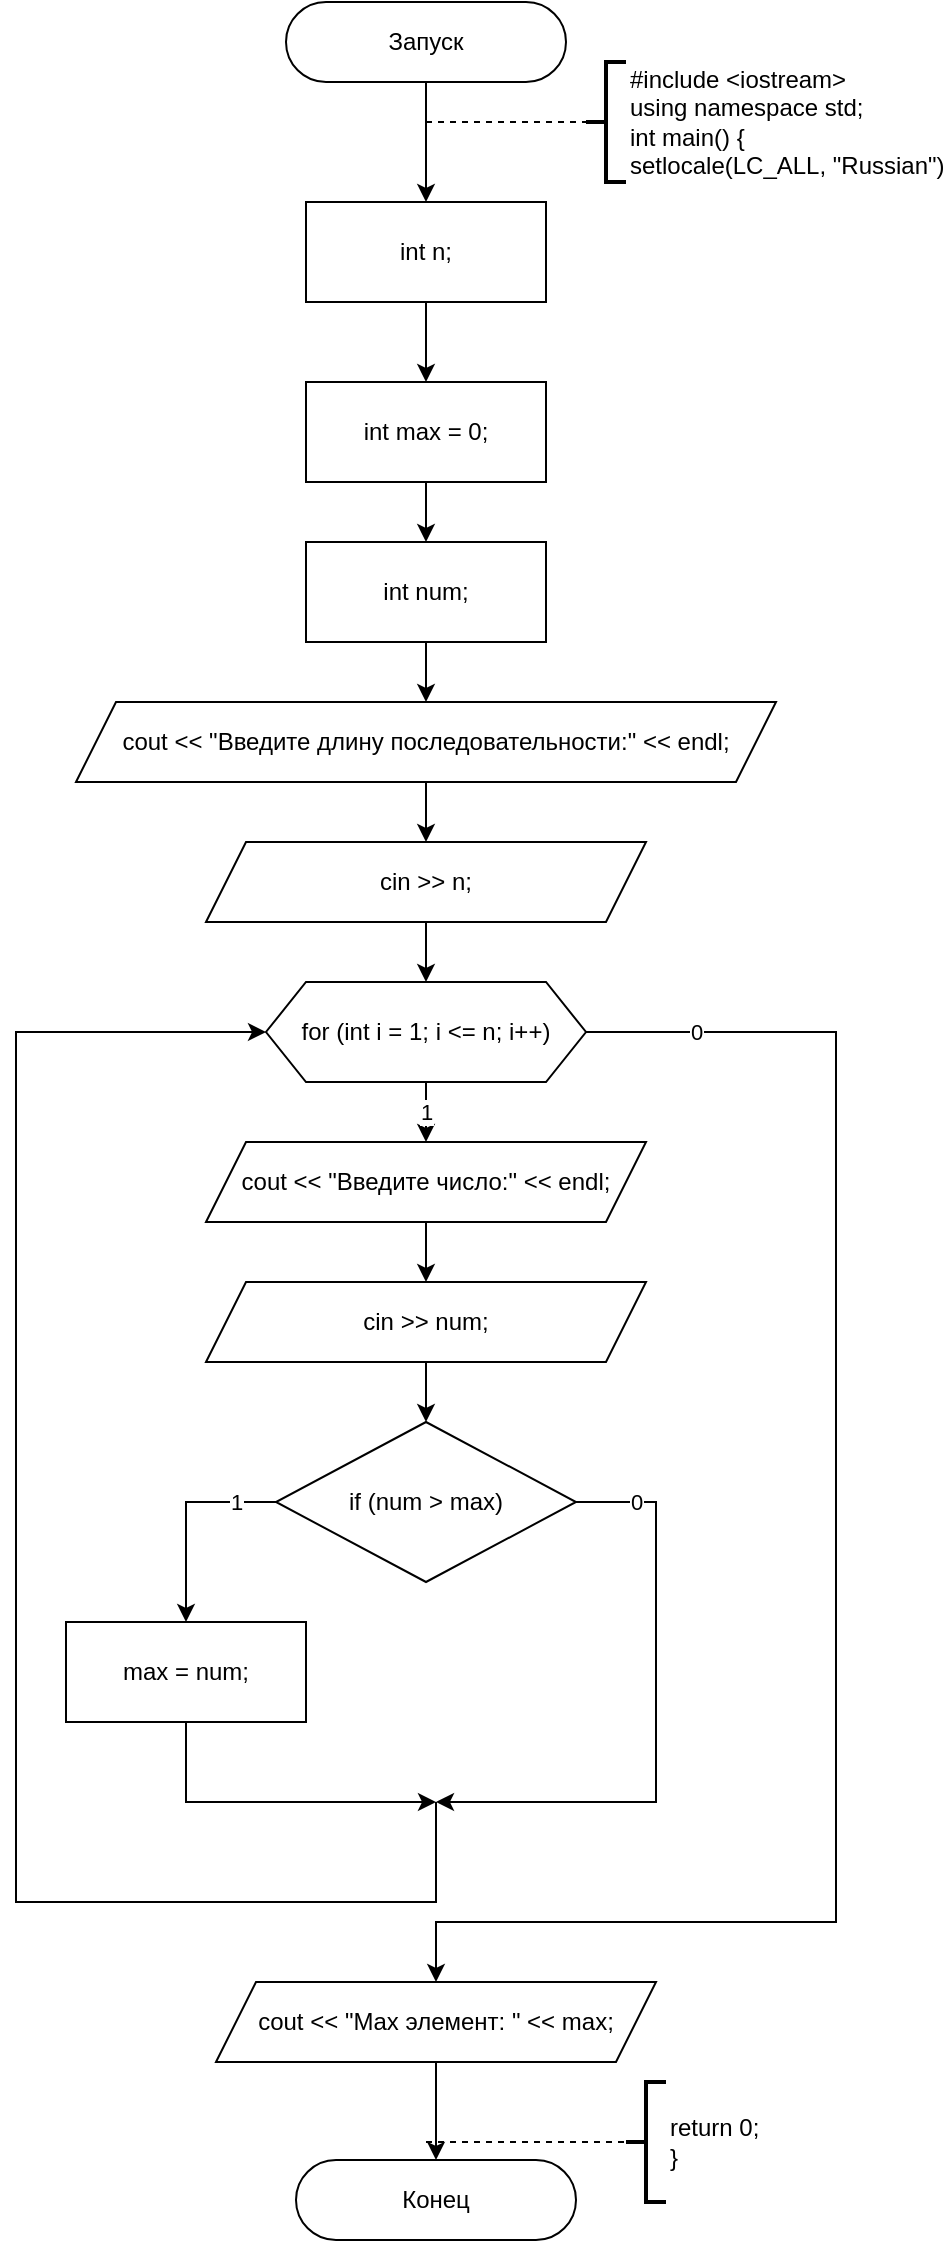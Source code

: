 <mxfile version="13.9.9" type="device"><diagram id="R8IeYYz-YVOvyod9QHBA" name="Страница 1"><mxGraphModel dx="852" dy="494" grid="1" gridSize="10" guides="1" tooltips="1" connect="1" arrows="1" fold="1" page="1" pageScale="1" pageWidth="827" pageHeight="1169" math="0" shadow="0"><root><mxCell id="0"/><mxCell id="1" parent="0"/><mxCell id="2" style="edgeStyle=orthogonalEdgeStyle;rounded=0;orthogonalLoop=1;jettySize=auto;html=1;" parent="1" source="3" target="4" edge="1"><mxGeometry relative="1" as="geometry"/></mxCell><mxCell id="3" value="Запуск" style="rounded=1;whiteSpace=wrap;html=1;arcSize=50;" parent="1" vertex="1"><mxGeometry x="305" y="20" width="140" height="40" as="geometry"/></mxCell><mxCell id="14" style="edgeStyle=none;html=1;entryX=0.5;entryY=0;entryDx=0;entryDy=0;" parent="1" source="4" edge="1"><mxGeometry relative="1" as="geometry"><mxPoint x="375" y="210" as="targetPoint"/></mxGeometry></mxCell><mxCell id="4" value="int n;" style="rounded=0;whiteSpace=wrap;html=1;" parent="1" vertex="1"><mxGeometry x="315" y="120" width="120" height="50" as="geometry"/></mxCell><mxCell id="5" value="#include &amp;lt;iostream&amp;gt;&lt;br&gt;using namespace std;&lt;br&gt;int main() {&lt;br&gt;setlocale(LC_ALL, &quot;Russian&quot;)" style="strokeWidth=2;html=1;shape=mxgraph.flowchart.annotation_2;align=left;labelPosition=right;pointerEvents=1;" parent="1" vertex="1"><mxGeometry x="455" y="50" width="20" height="60" as="geometry"/></mxCell><mxCell id="6" value="" style="endArrow=none;dashed=1;html=1;entryX=0;entryY=0.5;entryDx=0;entryDy=0;entryPerimeter=0;" parent="1" target="5" edge="1"><mxGeometry width="50" height="50" relative="1" as="geometry"><mxPoint x="375" y="80" as="sourcePoint"/><mxPoint x="465" y="70" as="targetPoint"/></mxGeometry></mxCell><mxCell id="7" value="Конец" style="rounded=1;whiteSpace=wrap;html=1;arcSize=50;" parent="1" vertex="1"><mxGeometry x="310" y="1099" width="140" height="40" as="geometry"/></mxCell><mxCell id="10" value="return 0;&lt;br&gt;}" style="strokeWidth=2;html=1;shape=mxgraph.flowchart.annotation_2;align=left;labelPosition=right;pointerEvents=1;" parent="1" vertex="1"><mxGeometry x="475" y="1060" width="20" height="60" as="geometry"/></mxCell><mxCell id="11" value="" style="endArrow=none;dashed=1;html=1;entryX=0;entryY=0.5;entryDx=0;entryDy=0;entryPerimeter=0;" parent="1" edge="1"><mxGeometry width="50" height="50" relative="1" as="geometry"><mxPoint x="375" y="1090" as="sourcePoint"/><mxPoint x="475" y="1090" as="targetPoint"/></mxGeometry></mxCell><mxCell id="162" value="1" style="edgeStyle=orthogonalEdgeStyle;rounded=0;html=1;entryX=0.5;entryY=0;entryDx=0;entryDy=0;" parent="1" source="150" target="161" edge="1"><mxGeometry relative="1" as="geometry"/></mxCell><mxCell id="178" value="0" style="edgeStyle=orthogonalEdgeStyle;rounded=0;html=1;entryX=0.5;entryY=0;entryDx=0;entryDy=0;" parent="1" source="150" target="176" edge="1"><mxGeometry x="-0.863" relative="1" as="geometry"><Array as="points"><mxPoint x="580" y="535"/><mxPoint x="580" y="980"/><mxPoint x="380" y="980"/></Array><mxPoint as="offset"/></mxGeometry></mxCell><mxCell id="150" value="for (int i = 1; i &amp;lt;= n; i++)" style="shape=hexagon;perimeter=hexagonPerimeter2;whiteSpace=wrap;html=1;fixedSize=1;" parent="1" vertex="1"><mxGeometry x="295" y="510" width="160" height="50" as="geometry"/></mxCell><mxCell id="171" value="1" style="edgeStyle=orthogonalEdgeStyle;rounded=0;html=1;entryX=0.5;entryY=0;entryDx=0;entryDy=0;" parent="1" source="151" target="166" edge="1"><mxGeometry x="-0.619" relative="1" as="geometry"><Array as="points"><mxPoint x="255" y="770"/></Array><mxPoint as="offset"/></mxGeometry></mxCell><mxCell id="172" value="0" style="edgeStyle=orthogonalEdgeStyle;rounded=0;html=1;" parent="1" source="151" edge="1"><mxGeometry x="-0.8" relative="1" as="geometry"><mxPoint x="380" y="920" as="targetPoint"/><Array as="points"><mxPoint x="490" y="770"/><mxPoint x="490" y="920"/></Array><mxPoint as="offset"/></mxGeometry></mxCell><mxCell id="151" value="if (num &amp;gt; max)" style="rhombus;whiteSpace=wrap;html=1;" parent="1" vertex="1"><mxGeometry x="300" y="730" width="150" height="80" as="geometry"/></mxCell><mxCell id="159" style="edgeStyle=none;html=1;entryX=0.5;entryY=0;entryDx=0;entryDy=0;" parent="1" source="152" target="158" edge="1"><mxGeometry relative="1" as="geometry"/></mxCell><mxCell id="152" value="cout &amp;lt;&amp;lt; &quot;Введите длину последовательности:&quot; &amp;lt;&amp;lt; endl;" style="shape=parallelogram;perimeter=parallelogramPerimeter;whiteSpace=wrap;html=1;fixedSize=1;" parent="1" vertex="1"><mxGeometry x="200" y="370" width="350" height="40" as="geometry"/></mxCell><mxCell id="155" style="edgeStyle=none;html=1;entryX=0.5;entryY=0;entryDx=0;entryDy=0;" parent="1" source="153" target="154" edge="1"><mxGeometry relative="1" as="geometry"/></mxCell><mxCell id="153" value="int max = 0;" style="rounded=0;whiteSpace=wrap;html=1;" parent="1" vertex="1"><mxGeometry x="315" y="210" width="120" height="50" as="geometry"/></mxCell><mxCell id="156" style="edgeStyle=none;html=1;entryX=0.5;entryY=0;entryDx=0;entryDy=0;rounded=0;" parent="1" source="154" target="152" edge="1"><mxGeometry relative="1" as="geometry"/></mxCell><mxCell id="154" value="int num;" style="rounded=0;whiteSpace=wrap;html=1;" parent="1" vertex="1"><mxGeometry x="315" y="290" width="120" height="50" as="geometry"/></mxCell><mxCell id="160" style="edgeStyle=orthogonalEdgeStyle;rounded=0;html=1;entryX=0.5;entryY=0;entryDx=0;entryDy=0;" parent="1" source="158" target="150" edge="1"><mxGeometry relative="1" as="geometry"/></mxCell><mxCell id="158" value="cin &amp;gt;&amp;gt; n;" style="shape=parallelogram;perimeter=parallelogramPerimeter;whiteSpace=wrap;html=1;fixedSize=1;" parent="1" vertex="1"><mxGeometry x="265" y="440" width="220" height="40" as="geometry"/></mxCell><mxCell id="164" style="edgeStyle=orthogonalEdgeStyle;rounded=0;html=1;entryX=0.5;entryY=0;entryDx=0;entryDy=0;" parent="1" source="161" target="163" edge="1"><mxGeometry relative="1" as="geometry"/></mxCell><mxCell id="161" value="cout &amp;lt;&amp;lt; &quot;Введите число:&quot; &amp;lt;&amp;lt; endl;" style="shape=parallelogram;perimeter=parallelogramPerimeter;whiteSpace=wrap;html=1;fixedSize=1;" parent="1" vertex="1"><mxGeometry x="265" y="590" width="220" height="40" as="geometry"/></mxCell><mxCell id="165" style="edgeStyle=orthogonalEdgeStyle;rounded=0;html=1;entryX=0.5;entryY=0;entryDx=0;entryDy=0;" parent="1" source="163" target="151" edge="1"><mxGeometry relative="1" as="geometry"/></mxCell><mxCell id="163" value="cin &amp;gt;&amp;gt; num;" style="shape=parallelogram;perimeter=parallelogramPerimeter;whiteSpace=wrap;html=1;fixedSize=1;" parent="1" vertex="1"><mxGeometry x="265" y="660" width="220" height="40" as="geometry"/></mxCell><mxCell id="173" style="edgeStyle=orthogonalEdgeStyle;rounded=0;html=1;" parent="1" source="166" edge="1"><mxGeometry relative="1" as="geometry"><mxPoint x="380" y="920" as="targetPoint"/><Array as="points"><mxPoint x="255" y="920"/></Array></mxGeometry></mxCell><mxCell id="166" value="max = num;" style="rounded=0;whiteSpace=wrap;html=1;" parent="1" vertex="1"><mxGeometry x="195" y="830" width="120" height="50" as="geometry"/></mxCell><mxCell id="175" value="" style="endArrow=classic;html=1;entryX=0;entryY=0.5;entryDx=0;entryDy=0;rounded=0;" parent="1" target="150" edge="1"><mxGeometry width="50" height="50" relative="1" as="geometry"><mxPoint x="380" y="920" as="sourcePoint"/><mxPoint x="380" y="980" as="targetPoint"/><Array as="points"><mxPoint x="380" y="970"/><mxPoint x="170" y="970"/><mxPoint x="170" y="535"/></Array></mxGeometry></mxCell><mxCell id="179" style="edgeStyle=orthogonalEdgeStyle;rounded=0;html=1;entryX=0.5;entryY=0;entryDx=0;entryDy=0;" parent="1" source="176" target="7" edge="1"><mxGeometry relative="1" as="geometry"/></mxCell><mxCell id="176" value="cout &amp;lt;&amp;lt; &quot;Max элемент: &quot; &amp;lt;&amp;lt; max;" style="shape=parallelogram;perimeter=parallelogramPerimeter;whiteSpace=wrap;html=1;fixedSize=1;" parent="1" vertex="1"><mxGeometry x="270" y="1010" width="220" height="40" as="geometry"/></mxCell></root></mxGraphModel></diagram></mxfile>